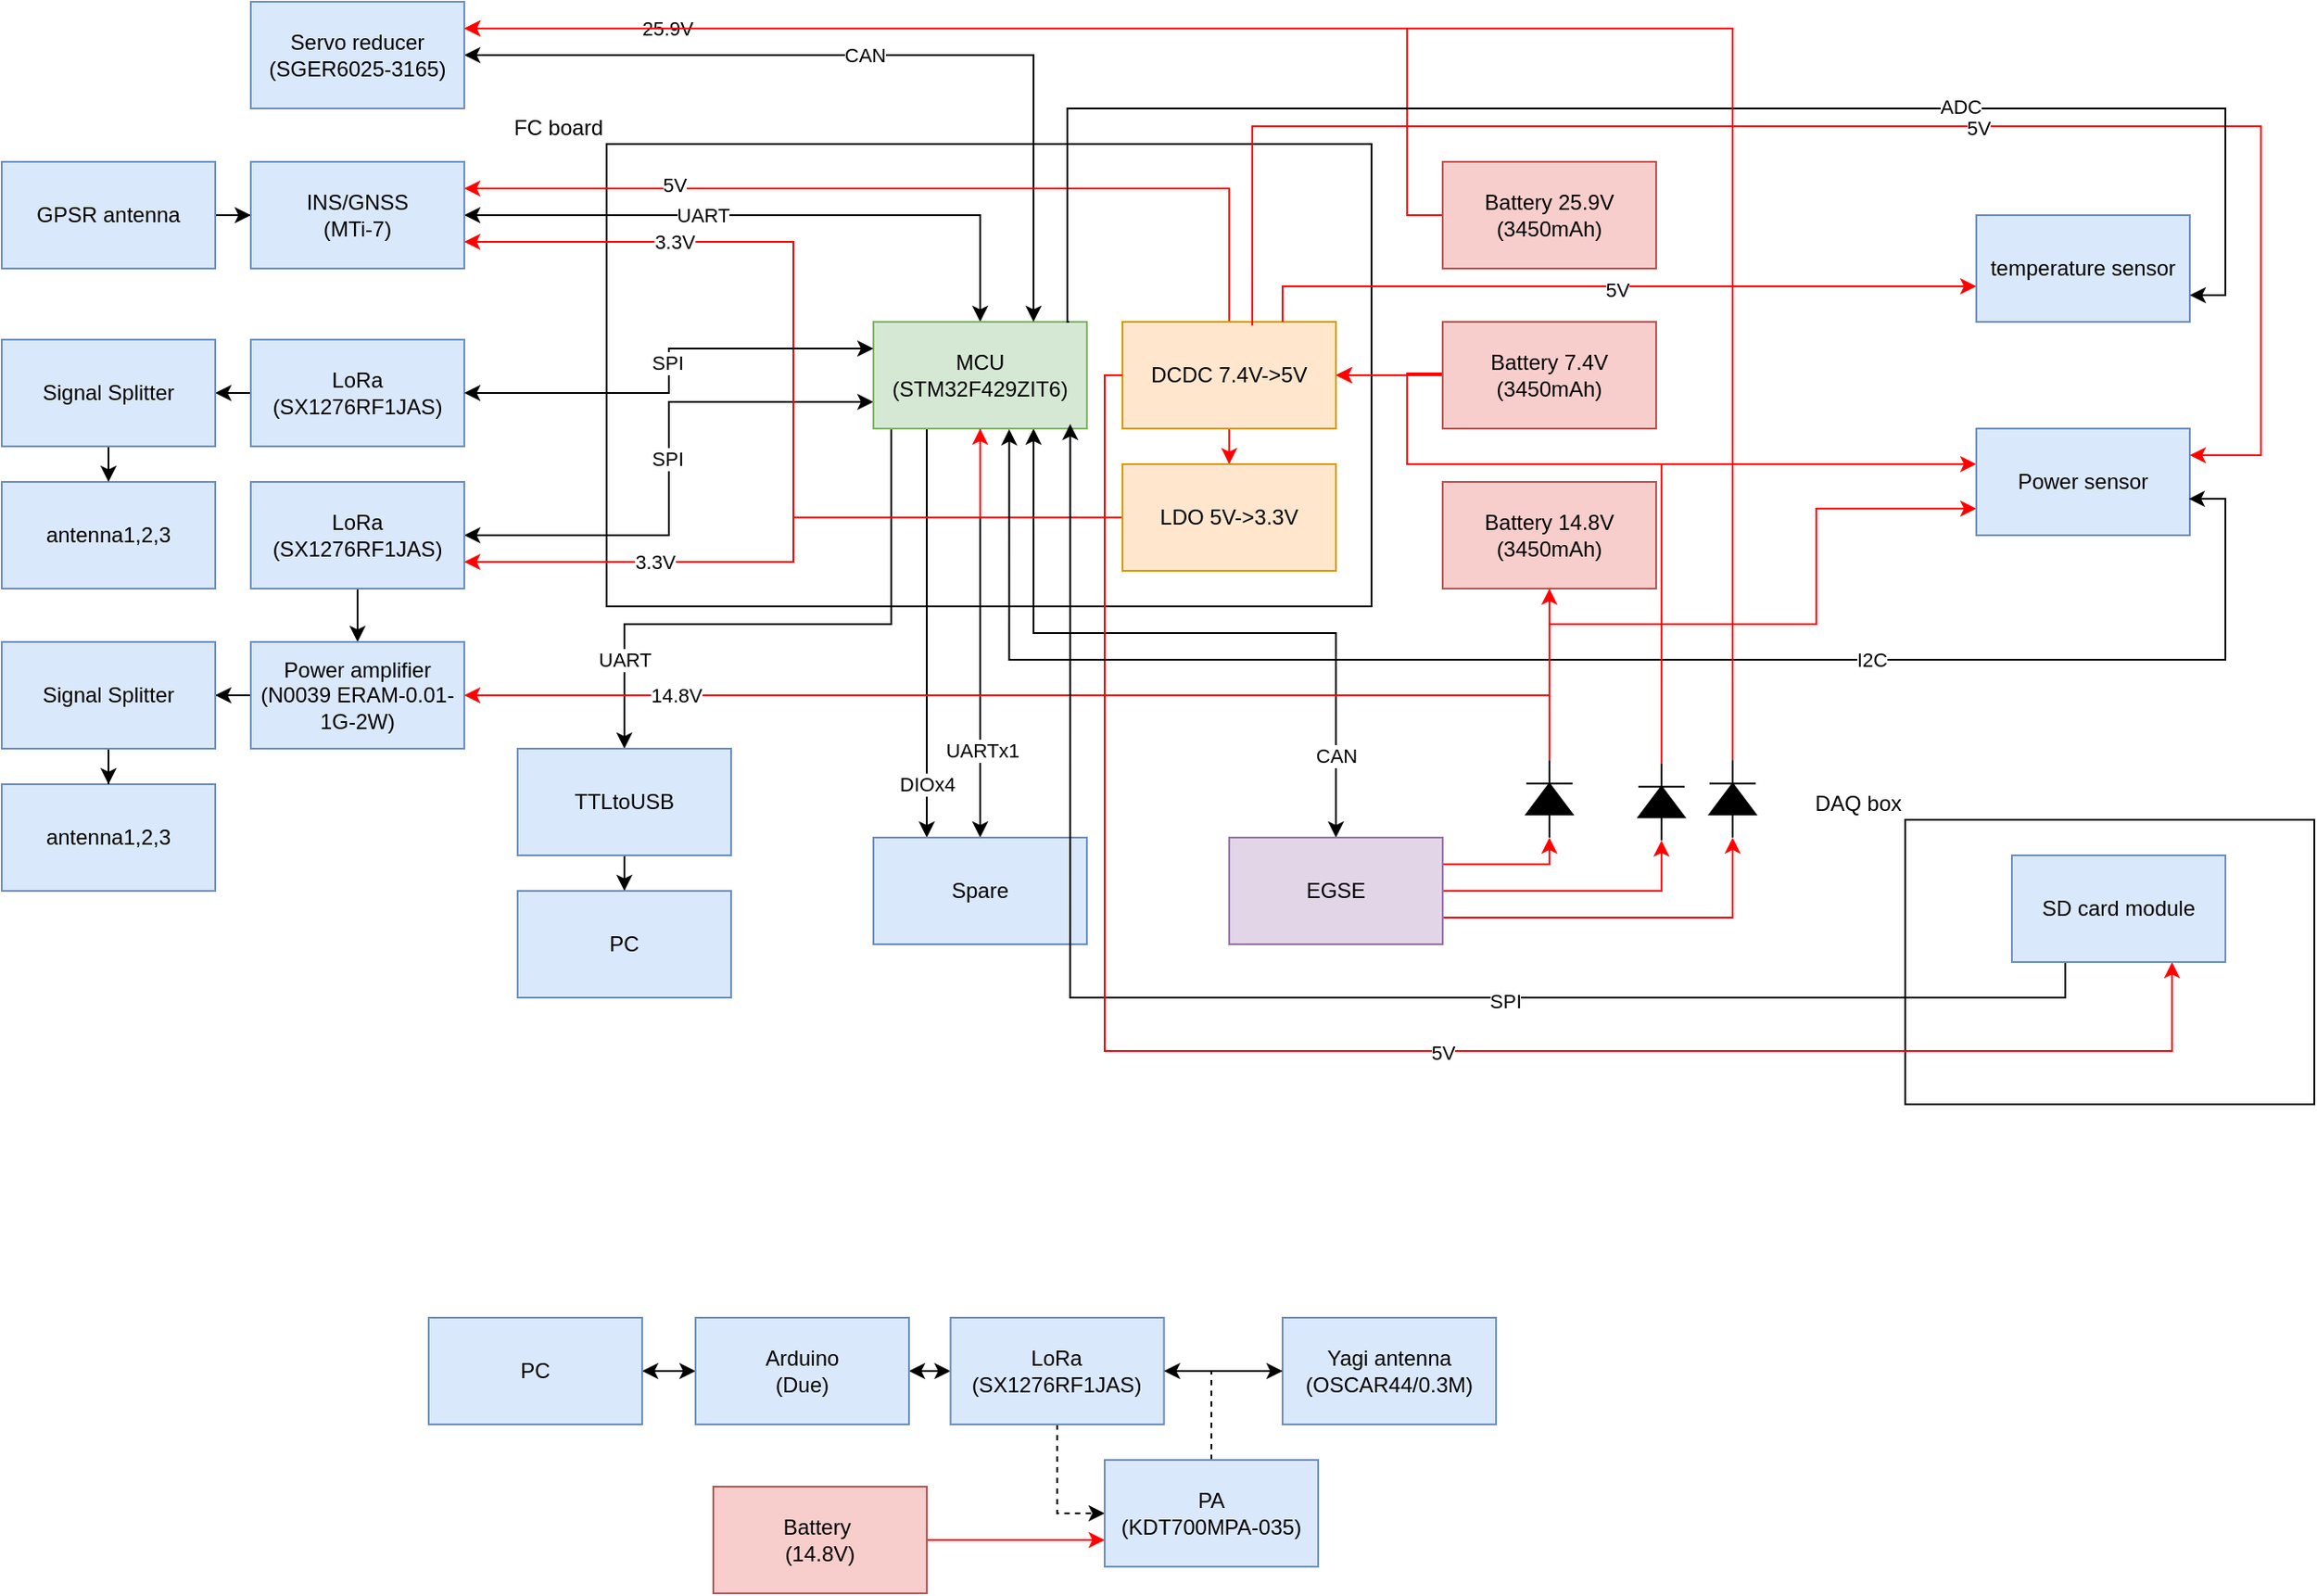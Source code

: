 <mxfile version="26.0.9" pages="2">
  <diagram id="ridPt0Jgx23qtXndOGzo" name="訊號流程圖Launch-2">
    <mxGraphModel dx="1646" dy="482" grid="1" gridSize="10" guides="1" tooltips="1" connect="1" arrows="1" fold="1" page="1" pageScale="1" pageWidth="827" pageHeight="1169" math="0" shadow="0">
      <root>
        <mxCell id="0" />
        <mxCell id="1" parent="0" />
        <mxCell id="5KuGOnc_hFSbMWcKj4Z0-22" value="FC board" style="rounded=0;whiteSpace=wrap;html=1;labelPosition=left;verticalLabelPosition=top;align=right;verticalAlign=bottom;" parent="1" vertex="1">
          <mxGeometry x="-110" y="170" width="430" height="260" as="geometry" />
        </mxCell>
        <mxCell id="5KuGOnc_hFSbMWcKj4Z0-7" value="" style="edgeStyle=orthogonalEdgeStyle;rounded=0;orthogonalLoop=1;jettySize=auto;html=1;" parent="1" source="5KuGOnc_hFSbMWcKj4Z0-1" target="5KuGOnc_hFSbMWcKj4Z0-2" edge="1">
          <mxGeometry relative="1" as="geometry" />
        </mxCell>
        <mxCell id="5KuGOnc_hFSbMWcKj4Z0-1" value="GPSR antenna" style="rounded=0;whiteSpace=wrap;html=1;fillColor=#dae8fc;strokeColor=#6c8ebf;" parent="1" vertex="1">
          <mxGeometry x="-450" y="180" width="120" height="60" as="geometry" />
        </mxCell>
        <mxCell id="5KuGOnc_hFSbMWcKj4Z0-12" style="edgeStyle=orthogonalEdgeStyle;rounded=0;orthogonalLoop=1;jettySize=auto;html=1;entryX=0.5;entryY=0;entryDx=0;entryDy=0;startArrow=classic;startFill=1;" parent="1" source="5KuGOnc_hFSbMWcKj4Z0-2" target="5KuGOnc_hFSbMWcKj4Z0-10" edge="1">
          <mxGeometry relative="1" as="geometry" />
        </mxCell>
        <mxCell id="5KuGOnc_hFSbMWcKj4Z0-16" value="UART" style="edgeLabel;html=1;align=center;verticalAlign=middle;resizable=0;points=[];" parent="5KuGOnc_hFSbMWcKj4Z0-12" vertex="1" connectable="0">
          <mxGeometry x="-0.232" relative="1" as="geometry">
            <mxPoint x="-1" as="offset" />
          </mxGeometry>
        </mxCell>
        <mxCell id="5KuGOnc_hFSbMWcKj4Z0-2" value="INS/GNSS&lt;div&gt;(MTi-7)&lt;/div&gt;" style="rounded=0;whiteSpace=wrap;html=1;fillColor=#dae8fc;strokeColor=#6c8ebf;" parent="1" vertex="1">
          <mxGeometry x="-310" y="180" width="120" height="60" as="geometry" />
        </mxCell>
        <mxCell id="5KuGOnc_hFSbMWcKj4Z0-11" style="edgeStyle=orthogonalEdgeStyle;rounded=0;orthogonalLoop=1;jettySize=auto;html=1;entryX=0;entryY=0.75;entryDx=0;entryDy=0;startArrow=classic;startFill=1;" parent="1" source="5KuGOnc_hFSbMWcKj4Z0-3" target="5KuGOnc_hFSbMWcKj4Z0-10" edge="1">
          <mxGeometry relative="1" as="geometry" />
        </mxCell>
        <mxCell id="5KuGOnc_hFSbMWcKj4Z0-17" value="SPI" style="edgeLabel;html=1;align=center;verticalAlign=middle;resizable=0;points=[];" parent="5KuGOnc_hFSbMWcKj4Z0-11" vertex="1" connectable="0">
          <mxGeometry x="0.04" relative="1" as="geometry">
            <mxPoint x="-1" as="offset" />
          </mxGeometry>
        </mxCell>
        <mxCell id="5KuGOnc_hFSbMWcKj4Z0-32" value="" style="edgeStyle=orthogonalEdgeStyle;rounded=0;orthogonalLoop=1;jettySize=auto;html=1;" parent="1" source="5KuGOnc_hFSbMWcKj4Z0-3" target="5KuGOnc_hFSbMWcKj4Z0-8" edge="1">
          <mxGeometry relative="1" as="geometry" />
        </mxCell>
        <mxCell id="5KuGOnc_hFSbMWcKj4Z0-3" value="LoRa&lt;div&gt;(SX1276RF1JAS)&lt;/div&gt;" style="rounded=0;whiteSpace=wrap;html=1;fillColor=#dae8fc;strokeColor=#6c8ebf;" parent="1" vertex="1">
          <mxGeometry x="-310" y="360" width="120" height="60" as="geometry" />
        </mxCell>
        <mxCell id="5KuGOnc_hFSbMWcKj4Z0-33" value="" style="edgeStyle=orthogonalEdgeStyle;rounded=0;orthogonalLoop=1;jettySize=auto;html=1;entryX=1;entryY=0.5;entryDx=0;entryDy=0;" parent="1" source="5KuGOnc_hFSbMWcKj4Z0-8" target="H4_FO-z_CIzUtnuDq0nZ-1" edge="1">
          <mxGeometry relative="1" as="geometry" />
        </mxCell>
        <mxCell id="5KuGOnc_hFSbMWcKj4Z0-8" value="Power amplifier&lt;div&gt;(N0039 ERAM-0.01-1G-2W)&lt;/div&gt;" style="rounded=0;whiteSpace=wrap;html=1;fillColor=#dae8fc;strokeColor=#6c8ebf;" parent="1" vertex="1">
          <mxGeometry x="-310" y="450" width="120" height="60" as="geometry" />
        </mxCell>
        <mxCell id="5KuGOnc_hFSbMWcKj4Z0-9" value="antenna1,2,3" style="rounded=0;whiteSpace=wrap;html=1;fillColor=#dae8fc;strokeColor=#6c8ebf;" parent="1" vertex="1">
          <mxGeometry x="-450" y="530" width="120" height="60" as="geometry" />
        </mxCell>
        <mxCell id="5KuGOnc_hFSbMWcKj4Z0-41" style="edgeStyle=orthogonalEdgeStyle;rounded=0;orthogonalLoop=1;jettySize=auto;html=1;" parent="1" source="5KuGOnc_hFSbMWcKj4Z0-10" target="5KuGOnc_hFSbMWcKj4Z0-21" edge="1">
          <mxGeometry relative="1" as="geometry" />
        </mxCell>
        <mxCell id="5KuGOnc_hFSbMWcKj4Z0-45" value="UARTx1" style="edgeLabel;html=1;align=center;verticalAlign=middle;resizable=0;points=[];" parent="5KuGOnc_hFSbMWcKj4Z0-41" vertex="1" connectable="0">
          <mxGeometry x="0.575" y="1" relative="1" as="geometry">
            <mxPoint as="offset" />
          </mxGeometry>
        </mxCell>
        <mxCell id="5KuGOnc_hFSbMWcKj4Z0-43" style="edgeStyle=orthogonalEdgeStyle;rounded=0;orthogonalLoop=1;jettySize=auto;html=1;exitX=0.25;exitY=1;exitDx=0;exitDy=0;entryX=0.25;entryY=0;entryDx=0;entryDy=0;" parent="1" source="5KuGOnc_hFSbMWcKj4Z0-10" target="5KuGOnc_hFSbMWcKj4Z0-21" edge="1">
          <mxGeometry relative="1" as="geometry" />
        </mxCell>
        <mxCell id="5KuGOnc_hFSbMWcKj4Z0-44" value="DIOx4" style="edgeLabel;html=1;align=center;verticalAlign=middle;resizable=0;points=[];" parent="5KuGOnc_hFSbMWcKj4Z0-43" vertex="1" connectable="0">
          <mxGeometry x="0.59" relative="1" as="geometry">
            <mxPoint y="17" as="offset" />
          </mxGeometry>
        </mxCell>
        <mxCell id="h8pYUHLmgL-gSPW0kfH1-5" style="edgeStyle=orthogonalEdgeStyle;rounded=0;orthogonalLoop=1;jettySize=auto;html=1;exitX=0.75;exitY=1;exitDx=0;exitDy=0;entryX=0.5;entryY=0;entryDx=0;entryDy=0;startArrow=classic;startFill=1;" parent="1" source="5KuGOnc_hFSbMWcKj4Z0-10" target="h8pYUHLmgL-gSPW0kfH1-1" edge="1">
          <mxGeometry relative="1" as="geometry" />
        </mxCell>
        <mxCell id="h8pYUHLmgL-gSPW0kfH1-9" value="CAN" style="edgeLabel;html=1;align=center;verticalAlign=middle;resizable=0;points=[];" parent="h8pYUHLmgL-gSPW0kfH1-5" vertex="1" connectable="0">
          <mxGeometry x="0.768" relative="1" as="geometry">
            <mxPoint as="offset" />
          </mxGeometry>
        </mxCell>
        <mxCell id="kcb4N6s0-IAfHg9QK9hZ-2" style="edgeStyle=orthogonalEdgeStyle;rounded=0;orthogonalLoop=1;jettySize=auto;html=1;entryX=0.5;entryY=0;entryDx=0;entryDy=0;" parent="1" source="5KuGOnc_hFSbMWcKj4Z0-10" target="kcb4N6s0-IAfHg9QK9hZ-1" edge="1">
          <mxGeometry relative="1" as="geometry">
            <Array as="points">
              <mxPoint x="50" y="440" />
              <mxPoint x="-100" y="440" />
            </Array>
          </mxGeometry>
        </mxCell>
        <mxCell id="kcb4N6s0-IAfHg9QK9hZ-3" value="UART" style="edgeLabel;html=1;align=center;verticalAlign=middle;resizable=0;points=[];" parent="kcb4N6s0-IAfHg9QK9hZ-2" vertex="1" connectable="0">
          <mxGeometry x="0.765" relative="1" as="geometry">
            <mxPoint y="-11" as="offset" />
          </mxGeometry>
        </mxCell>
        <mxCell id="5KuGOnc_hFSbMWcKj4Z0-10" value="MCU&lt;div&gt;(STM32F429ZIT6)&lt;/div&gt;" style="rounded=0;whiteSpace=wrap;html=1;fillColor=#d5e8d4;strokeColor=#82b366;" parent="1" vertex="1">
          <mxGeometry x="40" y="270" width="120" height="60" as="geometry" />
        </mxCell>
        <mxCell id="5KuGOnc_hFSbMWcKj4Z0-14" style="edgeStyle=orthogonalEdgeStyle;rounded=0;orthogonalLoop=1;jettySize=auto;html=1;entryX=0.75;entryY=0;entryDx=0;entryDy=0;startArrow=classic;startFill=1;" parent="1" source="5KuGOnc_hFSbMWcKj4Z0-13" target="5KuGOnc_hFSbMWcKj4Z0-10" edge="1">
          <mxGeometry relative="1" as="geometry" />
        </mxCell>
        <mxCell id="5KuGOnc_hFSbMWcKj4Z0-15" value="CAN" style="edgeLabel;html=1;align=center;verticalAlign=middle;resizable=0;points=[];" parent="5KuGOnc_hFSbMWcKj4Z0-14" vertex="1" connectable="0">
          <mxGeometry x="-0.038" relative="1" as="geometry">
            <mxPoint x="-1" as="offset" />
          </mxGeometry>
        </mxCell>
        <mxCell id="5KuGOnc_hFSbMWcKj4Z0-13" value="Servo reducer&lt;div&gt;(SGER6025-3165)&lt;/div&gt;" style="rounded=0;whiteSpace=wrap;html=1;fillColor=#dae8fc;strokeColor=#6c8ebf;" parent="1" vertex="1">
          <mxGeometry x="-310" y="90" width="120" height="60" as="geometry" />
        </mxCell>
        <mxCell id="5KuGOnc_hFSbMWcKj4Z0-28" style="edgeStyle=orthogonalEdgeStyle;rounded=0;orthogonalLoop=1;jettySize=auto;html=1;entryX=1;entryY=0.5;entryDx=0;entryDy=0;strokeColor=#FF0000;" parent="1" source="5KuGOnc_hFSbMWcKj4Z0-18" target="5KuGOnc_hFSbMWcKj4Z0-23" edge="1">
          <mxGeometry relative="1" as="geometry" />
        </mxCell>
        <mxCell id="h8pYUHLmgL-gSPW0kfH1-7" style="edgeStyle=orthogonalEdgeStyle;rounded=0;orthogonalLoop=1;jettySize=auto;html=1;exitX=0;exitY=0.5;exitDx=0;exitDy=0;entryX=1;entryY=0.5;entryDx=0;entryDy=0;strokeColor=#FF0000;startArrow=classic;startFill=1;endArrow=none;endFill=0;exitPerimeter=0;" parent="1" source="nvCGQVXElXJrUlTqSnAw-11" target="h8pYUHLmgL-gSPW0kfH1-1" edge="1">
          <mxGeometry relative="1" as="geometry">
            <Array as="points">
              <mxPoint x="483" y="590" />
            </Array>
          </mxGeometry>
        </mxCell>
        <mxCell id="f2lY91EElbN7lzYzNMs4-10" style="edgeStyle=orthogonalEdgeStyle;rounded=0;orthogonalLoop=1;jettySize=auto;html=1;exitX=0;exitY=0.5;exitDx=0;exitDy=0;strokeColor=#FF0000;entryX=0;entryY=0.333;entryDx=0;entryDy=0;entryPerimeter=0;" parent="1" target="f2lY91EElbN7lzYzNMs4-8" edge="1">
          <mxGeometry relative="1" as="geometry">
            <Array as="points">
              <mxPoint x="340" y="299" />
              <mxPoint x="340" y="350" />
            </Array>
            <mxPoint x="360" y="299" as="sourcePoint" />
            <mxPoint x="640" y="350" as="targetPoint" />
          </mxGeometry>
        </mxCell>
        <mxCell id="5KuGOnc_hFSbMWcKj4Z0-18" value="Battery 7.4V&lt;div&gt;(3450mAh)&lt;/div&gt;" style="rounded=0;whiteSpace=wrap;html=1;fillColor=#f8cecc;strokeColor=#b85450;" parent="1" vertex="1">
          <mxGeometry x="360" y="270" width="120" height="60" as="geometry" />
        </mxCell>
        <mxCell id="5KuGOnc_hFSbMWcKj4Z0-20" style="edgeStyle=orthogonalEdgeStyle;rounded=0;orthogonalLoop=1;jettySize=auto;html=1;entryX=1;entryY=0.5;entryDx=0;entryDy=0;strokeColor=#FF0000;exitX=0.5;exitY=1;exitDx=0;exitDy=0;" parent="1" source="5KuGOnc_hFSbMWcKj4Z0-19" target="5KuGOnc_hFSbMWcKj4Z0-8" edge="1">
          <mxGeometry relative="1" as="geometry">
            <mxPoint x="30" y="480" as="sourcePoint" />
            <Array as="points">
              <mxPoint x="420" y="480" />
            </Array>
          </mxGeometry>
        </mxCell>
        <mxCell id="5KuGOnc_hFSbMWcKj4Z0-51" value="14.8V" style="edgeLabel;html=1;align=center;verticalAlign=middle;resizable=0;points=[];" parent="5KuGOnc_hFSbMWcKj4Z0-20" vertex="1" connectable="0">
          <mxGeometry x="0.683" y="-1" relative="1" as="geometry">
            <mxPoint x="13" y="1" as="offset" />
          </mxGeometry>
        </mxCell>
        <mxCell id="h8pYUHLmgL-gSPW0kfH1-6" style="edgeStyle=orthogonalEdgeStyle;rounded=0;orthogonalLoop=1;jettySize=auto;html=1;entryX=1;entryY=0.25;entryDx=0;entryDy=0;strokeColor=#FF0000;startArrow=classic;startFill=1;endArrow=none;endFill=0;exitX=0;exitY=0.5;exitDx=0;exitDy=0;exitPerimeter=0;" parent="1" source="nvCGQVXElXJrUlTqSnAw-8" target="h8pYUHLmgL-gSPW0kfH1-1" edge="1">
          <mxGeometry relative="1" as="geometry">
            <Array as="points">
              <mxPoint x="420" y="575" />
            </Array>
            <mxPoint x="420" y="570" as="sourcePoint" />
          </mxGeometry>
        </mxCell>
        <mxCell id="f2lY91EElbN7lzYzNMs4-16" style="edgeStyle=orthogonalEdgeStyle;rounded=0;orthogonalLoop=1;jettySize=auto;html=1;exitX=0.5;exitY=1;exitDx=0;exitDy=0;entryX=0;entryY=0.75;entryDx=0;entryDy=0;strokeColor=#FF0000;" parent="1" source="5KuGOnc_hFSbMWcKj4Z0-19" target="f2lY91EElbN7lzYzNMs4-8" edge="1">
          <mxGeometry relative="1" as="geometry" />
        </mxCell>
        <mxCell id="5KuGOnc_hFSbMWcKj4Z0-19" value="Battery 14.8V&lt;div&gt;(3450mAh)&lt;/div&gt;" style="rounded=0;whiteSpace=wrap;html=1;fillColor=#f8cecc;strokeColor=#b85450;" parent="1" vertex="1">
          <mxGeometry x="360" y="360" width="120" height="60" as="geometry" />
        </mxCell>
        <mxCell id="5KuGOnc_hFSbMWcKj4Z0-21" value="Spare" style="rounded=0;whiteSpace=wrap;html=1;fillColor=#dae8fc;strokeColor=#6c8ebf;" parent="1" vertex="1">
          <mxGeometry x="40" y="560" width="120" height="60" as="geometry" />
        </mxCell>
        <mxCell id="5KuGOnc_hFSbMWcKj4Z0-25" value="" style="edgeStyle=orthogonalEdgeStyle;rounded=0;orthogonalLoop=1;jettySize=auto;html=1;strokeColor=#FF0000;exitX=0;exitY=0.5;exitDx=0;exitDy=0;" parent="1" source="5KuGOnc_hFSbMWcKj4Z0-24" target="5KuGOnc_hFSbMWcKj4Z0-10" edge="1">
          <mxGeometry relative="1" as="geometry" />
        </mxCell>
        <mxCell id="5KuGOnc_hFSbMWcKj4Z0-29" value="" style="edgeStyle=orthogonalEdgeStyle;rounded=0;orthogonalLoop=1;jettySize=auto;html=1;strokeColor=#FF0000;" parent="1" source="5KuGOnc_hFSbMWcKj4Z0-23" target="5KuGOnc_hFSbMWcKj4Z0-24" edge="1">
          <mxGeometry relative="1" as="geometry" />
        </mxCell>
        <mxCell id="5KuGOnc_hFSbMWcKj4Z0-35" style="edgeStyle=orthogonalEdgeStyle;rounded=0;orthogonalLoop=1;jettySize=auto;html=1;exitX=0.5;exitY=0;exitDx=0;exitDy=0;entryX=1;entryY=0.25;entryDx=0;entryDy=0;strokeColor=#FF0000;" parent="1" source="5KuGOnc_hFSbMWcKj4Z0-23" target="5KuGOnc_hFSbMWcKj4Z0-2" edge="1">
          <mxGeometry relative="1" as="geometry" />
        </mxCell>
        <mxCell id="5KuGOnc_hFSbMWcKj4Z0-38" value="5V" style="edgeLabel;html=1;align=center;verticalAlign=middle;resizable=0;points=[];" parent="5KuGOnc_hFSbMWcKj4Z0-35" vertex="1" connectable="0">
          <mxGeometry x="0.533" y="-2" relative="1" as="geometry">
            <mxPoint as="offset" />
          </mxGeometry>
        </mxCell>
        <mxCell id="5KuGOnc_hFSbMWcKj4Z0-23" value="DCDC 7.4V-&amp;gt;5V" style="rounded=0;whiteSpace=wrap;html=1;fillColor=#ffe6cc;strokeColor=#d79b00;" parent="1" vertex="1">
          <mxGeometry x="180" y="270" width="120" height="60" as="geometry" />
        </mxCell>
        <mxCell id="5KuGOnc_hFSbMWcKj4Z0-30" style="edgeStyle=orthogonalEdgeStyle;rounded=0;orthogonalLoop=1;jettySize=auto;html=1;entryX=1;entryY=0.75;entryDx=0;entryDy=0;strokeColor=#FF0000;" parent="1" source="5KuGOnc_hFSbMWcKj4Z0-24" target="5KuGOnc_hFSbMWcKj4Z0-3" edge="1">
          <mxGeometry relative="1" as="geometry" />
        </mxCell>
        <mxCell id="5KuGOnc_hFSbMWcKj4Z0-36" value="3.3V" style="edgeLabel;html=1;align=center;verticalAlign=middle;resizable=0;points=[];" parent="5KuGOnc_hFSbMWcKj4Z0-30" vertex="1" connectable="0">
          <mxGeometry x="0.458" y="-1" relative="1" as="geometry">
            <mxPoint y="1" as="offset" />
          </mxGeometry>
        </mxCell>
        <mxCell id="5KuGOnc_hFSbMWcKj4Z0-34" style="edgeStyle=orthogonalEdgeStyle;rounded=0;orthogonalLoop=1;jettySize=auto;html=1;exitX=0;exitY=0.5;exitDx=0;exitDy=0;entryX=1;entryY=0.75;entryDx=0;entryDy=0;strokeColor=#FF0000;" parent="1" source="5KuGOnc_hFSbMWcKj4Z0-24" target="5KuGOnc_hFSbMWcKj4Z0-2" edge="1">
          <mxGeometry relative="1" as="geometry" />
        </mxCell>
        <mxCell id="5KuGOnc_hFSbMWcKj4Z0-37" value="3.3V" style="edgeLabel;html=1;align=center;verticalAlign=middle;resizable=0;points=[];" parent="5KuGOnc_hFSbMWcKj4Z0-34" vertex="1" connectable="0">
          <mxGeometry x="0.55" y="-1" relative="1" as="geometry">
            <mxPoint y="1" as="offset" />
          </mxGeometry>
        </mxCell>
        <mxCell id="5KuGOnc_hFSbMWcKj4Z0-24" value="LDO 5V-&amp;gt;3.3V" style="rounded=0;whiteSpace=wrap;html=1;fillColor=#ffe6cc;strokeColor=#d79b00;" parent="1" vertex="1">
          <mxGeometry x="180" y="350" width="120" height="60" as="geometry" />
        </mxCell>
        <mxCell id="5KuGOnc_hFSbMWcKj4Z0-49" style="edgeStyle=orthogonalEdgeStyle;rounded=0;orthogonalLoop=1;jettySize=auto;html=1;exitX=0;exitY=0.5;exitDx=0;exitDy=0;entryX=1;entryY=0.25;entryDx=0;entryDy=0;strokeColor=#FF0000;" parent="1" source="5KuGOnc_hFSbMWcKj4Z0-26" target="5KuGOnc_hFSbMWcKj4Z0-13" edge="1">
          <mxGeometry relative="1" as="geometry">
            <Array as="points">
              <mxPoint x="340" y="210" />
              <mxPoint x="340" y="105" />
            </Array>
          </mxGeometry>
        </mxCell>
        <mxCell id="h8pYUHLmgL-gSPW0kfH1-8" style="edgeStyle=orthogonalEdgeStyle;rounded=0;orthogonalLoop=1;jettySize=auto;html=1;exitX=0;exitY=0.5;exitDx=0;exitDy=0;entryX=1;entryY=0.75;entryDx=0;entryDy=0;strokeColor=#FF0000;startArrow=classic;startFill=1;endArrow=none;endFill=0;exitPerimeter=0;" parent="1" source="nvCGQVXElXJrUlTqSnAw-15" target="h8pYUHLmgL-gSPW0kfH1-1" edge="1">
          <mxGeometry relative="1" as="geometry">
            <Array as="points">
              <mxPoint x="523" y="605" />
            </Array>
          </mxGeometry>
        </mxCell>
        <mxCell id="5KuGOnc_hFSbMWcKj4Z0-26" value="Battery 25.9V&lt;div&gt;(3450mAh)&lt;/div&gt;" style="rounded=0;whiteSpace=wrap;html=1;fillColor=#f8cecc;strokeColor=#b85450;" parent="1" vertex="1">
          <mxGeometry x="360" y="180" width="120" height="60" as="geometry" />
        </mxCell>
        <mxCell id="H4_FO-z_CIzUtnuDq0nZ-2" value="" style="edgeStyle=orthogonalEdgeStyle;rounded=0;orthogonalLoop=1;jettySize=auto;html=1;" parent="1" source="H4_FO-z_CIzUtnuDq0nZ-1" target="5KuGOnc_hFSbMWcKj4Z0-9" edge="1">
          <mxGeometry relative="1" as="geometry" />
        </mxCell>
        <mxCell id="H4_FO-z_CIzUtnuDq0nZ-1" value="Signal Splitter" style="rounded=0;whiteSpace=wrap;html=1;fillColor=#dae8fc;strokeColor=#6c8ebf;" parent="1" vertex="1">
          <mxGeometry x="-450" y="450" width="120" height="60" as="geometry" />
        </mxCell>
        <mxCell id="h8pYUHLmgL-gSPW0kfH1-1" value="EGSE" style="rounded=0;whiteSpace=wrap;html=1;fillColor=#e1d5e7;strokeColor=#9673a6;" parent="1" vertex="1">
          <mxGeometry x="240" y="560" width="120" height="60" as="geometry" />
        </mxCell>
        <mxCell id="kcb4N6s0-IAfHg9QK9hZ-5" style="edgeStyle=orthogonalEdgeStyle;rounded=0;orthogonalLoop=1;jettySize=auto;html=1;entryX=0.5;entryY=0;entryDx=0;entryDy=0;entryPerimeter=0;" parent="1" source="kcb4N6s0-IAfHg9QK9hZ-1" target="kcb4N6s0-IAfHg9QK9hZ-6" edge="1">
          <mxGeometry relative="1" as="geometry">
            <mxPoint x="-100" y="650" as="targetPoint" />
          </mxGeometry>
        </mxCell>
        <mxCell id="kcb4N6s0-IAfHg9QK9hZ-1" value="TTLtoUSB" style="rounded=0;whiteSpace=wrap;html=1;fillColor=#dae8fc;strokeColor=#6c8ebf;" parent="1" vertex="1">
          <mxGeometry x="-160" y="510" width="120" height="60" as="geometry" />
        </mxCell>
        <mxCell id="kcb4N6s0-IAfHg9QK9hZ-6" value="PC" style="rounded=0;whiteSpace=wrap;html=1;fillColor=#dae8fc;strokeColor=#6c8ebf;" parent="1" vertex="1">
          <mxGeometry x="-160" y="590" width="120" height="60" as="geometry" />
        </mxCell>
        <mxCell id="kcb4N6s0-IAfHg9QK9hZ-7" value="25.9V" style="edgeLabel;html=1;align=center;verticalAlign=middle;resizable=0;points=[];" parent="1" vertex="1" connectable="0">
          <mxGeometry x="-76.667" y="105" as="geometry" />
        </mxCell>
        <mxCell id="71prFD1cK3j_XnMRIYUT-8" value="" style="edgeStyle=orthogonalEdgeStyle;rounded=0;orthogonalLoop=1;jettySize=auto;html=1;startArrow=classic;startFill=1;" parent="1" source="71prFD1cK3j_XnMRIYUT-2" target="71prFD1cK3j_XnMRIYUT-3" edge="1">
          <mxGeometry relative="1" as="geometry" />
        </mxCell>
        <mxCell id="71prFD1cK3j_XnMRIYUT-2" value="PC" style="rounded=0;whiteSpace=wrap;html=1;fillColor=#dae8fc;strokeColor=#6c8ebf;" parent="1" vertex="1">
          <mxGeometry x="-210" y="830" width="120" height="60" as="geometry" />
        </mxCell>
        <mxCell id="71prFD1cK3j_XnMRIYUT-7" value="" style="edgeStyle=orthogonalEdgeStyle;rounded=0;orthogonalLoop=1;jettySize=auto;html=1;startArrow=classic;startFill=1;" parent="1" source="71prFD1cK3j_XnMRIYUT-3" target="71prFD1cK3j_XnMRIYUT-4" edge="1">
          <mxGeometry relative="1" as="geometry" />
        </mxCell>
        <mxCell id="71prFD1cK3j_XnMRIYUT-3" value="Arduino&lt;div&gt;(Due)&lt;/div&gt;" style="rounded=0;whiteSpace=wrap;html=1;fillColor=#dae8fc;strokeColor=#6c8ebf;" parent="1" vertex="1">
          <mxGeometry x="-60" y="830" width="120" height="60" as="geometry" />
        </mxCell>
        <mxCell id="71prFD1cK3j_XnMRIYUT-10" style="edgeStyle=orthogonalEdgeStyle;rounded=0;orthogonalLoop=1;jettySize=auto;html=1;entryX=0;entryY=0.5;entryDx=0;entryDy=0;dashed=1;" parent="1" source="71prFD1cK3j_XnMRIYUT-4" target="71prFD1cK3j_XnMRIYUT-9" edge="1">
          <mxGeometry relative="1" as="geometry" />
        </mxCell>
        <mxCell id="71prFD1cK3j_XnMRIYUT-4" value="LoRa&lt;div&gt;(SX1276RF1JAS)&lt;/div&gt;" style="rounded=0;whiteSpace=wrap;html=1;fillColor=#dae8fc;strokeColor=#6c8ebf;" parent="1" vertex="1">
          <mxGeometry x="83.33" y="830" width="120" height="60" as="geometry" />
        </mxCell>
        <mxCell id="71prFD1cK3j_XnMRIYUT-13" value="" style="edgeStyle=orthogonalEdgeStyle;rounded=0;orthogonalLoop=1;jettySize=auto;html=1;" parent="1" source="71prFD1cK3j_XnMRIYUT-5" target="71prFD1cK3j_XnMRIYUT-4" edge="1">
          <mxGeometry relative="1" as="geometry" />
        </mxCell>
        <mxCell id="71prFD1cK3j_XnMRIYUT-5" value="Yagi antenna&lt;div&gt;(OSCAR44/0.3M)&lt;/div&gt;" style="rounded=0;whiteSpace=wrap;html=1;fillColor=#dae8fc;strokeColor=#6c8ebf;" parent="1" vertex="1">
          <mxGeometry x="270" y="830" width="120" height="60" as="geometry" />
        </mxCell>
        <mxCell id="71prFD1cK3j_XnMRIYUT-11" style="edgeStyle=orthogonalEdgeStyle;rounded=0;orthogonalLoop=1;jettySize=auto;html=1;entryX=0;entryY=0.5;entryDx=0;entryDy=0;dashed=1;" parent="1" source="71prFD1cK3j_XnMRIYUT-9" target="71prFD1cK3j_XnMRIYUT-5" edge="1">
          <mxGeometry relative="1" as="geometry" />
        </mxCell>
        <mxCell id="71prFD1cK3j_XnMRIYUT-9" value="PA&lt;div&gt;(KDT700MPA-035)&lt;/div&gt;" style="rounded=0;whiteSpace=wrap;html=1;fillColor=#dae8fc;strokeColor=#6c8ebf;" parent="1" vertex="1">
          <mxGeometry x="170" y="910" width="120" height="60" as="geometry" />
        </mxCell>
        <mxCell id="tgBkDLwzaqqVzteGjHyz-2" style="edgeStyle=orthogonalEdgeStyle;rounded=0;orthogonalLoop=1;jettySize=auto;html=1;entryX=0;entryY=0.75;entryDx=0;entryDy=0;strokeColor=#FF0000;" parent="1" source="tgBkDLwzaqqVzteGjHyz-1" target="71prFD1cK3j_XnMRIYUT-9" edge="1">
          <mxGeometry relative="1" as="geometry" />
        </mxCell>
        <mxCell id="tgBkDLwzaqqVzteGjHyz-1" value="Battery&amp;nbsp;&lt;div&gt;(14.8V)&lt;/div&gt;" style="rounded=0;whiteSpace=wrap;html=1;fillColor=#f8cecc;strokeColor=#b85450;" parent="1" vertex="1">
          <mxGeometry x="-50" y="925" width="120" height="60" as="geometry" />
        </mxCell>
        <mxCell id="f2lY91EElbN7lzYzNMs4-1" value="DAQ box" style="rounded=0;whiteSpace=wrap;html=1;labelPosition=left;verticalLabelPosition=top;align=right;verticalAlign=bottom;" parent="1" vertex="1">
          <mxGeometry x="620" y="550" width="230" height="160" as="geometry" />
        </mxCell>
        <mxCell id="f2lY91EElbN7lzYzNMs4-4" style="edgeStyle=orthogonalEdgeStyle;rounded=0;orthogonalLoop=1;jettySize=auto;html=1;exitX=0.25;exitY=1;exitDx=0;exitDy=0;entryX=0.922;entryY=0.957;entryDx=0;entryDy=0;entryPerimeter=0;" parent="1" source="f2lY91EElbN7lzYzNMs4-3" target="5KuGOnc_hFSbMWcKj4Z0-10" edge="1">
          <mxGeometry relative="1" as="geometry">
            <mxPoint x="150" y="340" as="targetPoint" />
            <Array as="points">
              <mxPoint x="710" y="650" />
              <mxPoint x="151" y="650" />
            </Array>
          </mxGeometry>
        </mxCell>
        <mxCell id="f2lY91EElbN7lzYzNMs4-5" value="SPI" style="edgeLabel;html=1;align=center;verticalAlign=middle;resizable=0;points=[];" parent="f2lY91EElbN7lzYzNMs4-4" vertex="1" connectable="0">
          <mxGeometry x="-0.258" y="2" relative="1" as="geometry">
            <mxPoint x="-1" as="offset" />
          </mxGeometry>
        </mxCell>
        <mxCell id="f2lY91EElbN7lzYzNMs4-6" style="edgeStyle=orthogonalEdgeStyle;rounded=0;orthogonalLoop=1;jettySize=auto;html=1;exitX=0.75;exitY=1;exitDx=0;exitDy=0;strokeColor=#FF0000;entryX=0;entryY=0.5;entryDx=0;entryDy=0;startArrow=classic;startFill=1;endArrow=none;endFill=0;" parent="1" source="f2lY91EElbN7lzYzNMs4-3" target="5KuGOnc_hFSbMWcKj4Z0-23" edge="1">
          <mxGeometry relative="1" as="geometry">
            <mxPoint x="620" y="740" as="targetPoint" />
            <Array as="points">
              <mxPoint x="770" y="680" />
              <mxPoint x="170" y="680" />
              <mxPoint x="170" y="300" />
            </Array>
          </mxGeometry>
        </mxCell>
        <mxCell id="f2lY91EElbN7lzYzNMs4-7" value="5V" style="edgeLabel;html=1;align=center;verticalAlign=middle;resizable=0;points=[];" parent="f2lY91EElbN7lzYzNMs4-6" vertex="1" connectable="0">
          <mxGeometry x="-0.115" y="1" relative="1" as="geometry">
            <mxPoint as="offset" />
          </mxGeometry>
        </mxCell>
        <mxCell id="f2lY91EElbN7lzYzNMs4-3" value="SD card module" style="rounded=0;whiteSpace=wrap;html=1;fillColor=#dae8fc;strokeColor=#6c8ebf;" parent="1" vertex="1">
          <mxGeometry x="680" y="570" width="120" height="60" as="geometry" />
        </mxCell>
        <mxCell id="f2lY91EElbN7lzYzNMs4-8" value="Power sensor" style="rounded=0;whiteSpace=wrap;html=1;fillColor=#dae8fc;strokeColor=#6c8ebf;" parent="1" vertex="1">
          <mxGeometry x="660" y="330" width="120" height="60" as="geometry" />
        </mxCell>
        <mxCell id="f2lY91EElbN7lzYzNMs4-9" value="temperature sensor" style="rounded=0;whiteSpace=wrap;html=1;fillColor=#dae8fc;strokeColor=#6c8ebf;" parent="1" vertex="1">
          <mxGeometry x="660" y="210" width="120" height="60" as="geometry" />
        </mxCell>
        <mxCell id="f2lY91EElbN7lzYzNMs4-17" style="edgeStyle=orthogonalEdgeStyle;rounded=0;orthogonalLoop=1;jettySize=auto;html=1;exitX=0.608;exitY=0.033;exitDx=0;exitDy=0;entryX=1;entryY=0.25;entryDx=0;entryDy=0;strokeColor=#FF0000;exitPerimeter=0;" parent="1" source="5KuGOnc_hFSbMWcKj4Z0-23" target="f2lY91EElbN7lzYzNMs4-8" edge="1">
          <mxGeometry relative="1" as="geometry">
            <mxPoint x="880" y="325" as="sourcePoint" />
            <Array as="points">
              <mxPoint x="253" y="160" />
              <mxPoint x="820" y="160" />
              <mxPoint x="820" y="345" />
            </Array>
          </mxGeometry>
        </mxCell>
        <mxCell id="f2lY91EElbN7lzYzNMs4-18" value="5V" style="edgeLabel;html=1;align=center;verticalAlign=middle;resizable=0;points=[];" parent="f2lY91EElbN7lzYzNMs4-17" vertex="1" connectable="0">
          <mxGeometry x="0.15" y="-1" relative="1" as="geometry">
            <mxPoint as="offset" />
          </mxGeometry>
        </mxCell>
        <mxCell id="f2lY91EElbN7lzYzNMs4-21" style="edgeStyle=orthogonalEdgeStyle;rounded=0;orthogonalLoop=1;jettySize=auto;html=1;entryX=1;entryY=0.75;entryDx=0;entryDy=0;" parent="1" target="f2lY91EElbN7lzYzNMs4-9" edge="1">
          <mxGeometry relative="1" as="geometry">
            <mxPoint x="150" y="270" as="sourcePoint" />
            <Array as="points">
              <mxPoint x="149" y="150" />
              <mxPoint x="800" y="150" />
              <mxPoint x="800" y="255" />
            </Array>
          </mxGeometry>
        </mxCell>
        <mxCell id="f2lY91EElbN7lzYzNMs4-22" value="ADC" style="edgeLabel;html=1;align=center;verticalAlign=middle;resizable=0;points=[];" parent="f2lY91EElbN7lzYzNMs4-21" vertex="1" connectable="0">
          <mxGeometry x="0.389" y="1" relative="1" as="geometry">
            <mxPoint as="offset" />
          </mxGeometry>
        </mxCell>
        <mxCell id="f2lY91EElbN7lzYzNMs4-23" style="edgeStyle=orthogonalEdgeStyle;rounded=0;orthogonalLoop=1;jettySize=auto;html=1;strokeColor=#FF0000;exitX=0.75;exitY=0;exitDx=0;exitDy=0;" parent="1" source="5KuGOnc_hFSbMWcKj4Z0-23" edge="1">
          <mxGeometry relative="1" as="geometry">
            <mxPoint x="880" y="310" as="sourcePoint" />
            <mxPoint x="660" y="250" as="targetPoint" />
            <Array as="points">
              <mxPoint x="270" y="250" />
              <mxPoint x="660" y="250" />
            </Array>
          </mxGeometry>
        </mxCell>
        <mxCell id="f2lY91EElbN7lzYzNMs4-24" value="5V" style="edgeLabel;html=1;align=center;verticalAlign=middle;resizable=0;points=[];" parent="f2lY91EElbN7lzYzNMs4-23" vertex="1" connectable="0">
          <mxGeometry x="0.012" y="-2" relative="1" as="geometry">
            <mxPoint as="offset" />
          </mxGeometry>
        </mxCell>
        <mxCell id="f2lY91EElbN7lzYzNMs4-19" style="edgeStyle=orthogonalEdgeStyle;rounded=0;orthogonalLoop=1;jettySize=auto;html=1;exitX=0.636;exitY=1.006;exitDx=0;exitDy=0;entryX=0.995;entryY=0.659;entryDx=0;entryDy=0;entryPerimeter=0;exitPerimeter=0;endArrow=classic;endFill=1;startArrow=classic;startFill=1;" parent="1" source="5KuGOnc_hFSbMWcKj4Z0-10" target="f2lY91EElbN7lzYzNMs4-8" edge="1">
          <mxGeometry relative="1" as="geometry">
            <mxPoint x="910" y="340" as="sourcePoint" />
            <Array as="points">
              <mxPoint x="116" y="460" />
              <mxPoint x="800" y="460" />
              <mxPoint x="800" y="370" />
            </Array>
          </mxGeometry>
        </mxCell>
        <mxCell id="f2lY91EElbN7lzYzNMs4-20" value="I2C" style="edgeLabel;html=1;align=center;verticalAlign=middle;resizable=0;points=[];" parent="f2lY91EElbN7lzYzNMs4-19" vertex="1" connectable="0">
          <mxGeometry x="0.023" relative="1" as="geometry">
            <mxPoint x="141" as="offset" />
          </mxGeometry>
        </mxCell>
        <mxCell id="nvCGQVXElXJrUlTqSnAw-6" style="edgeStyle=orthogonalEdgeStyle;rounded=0;orthogonalLoop=1;jettySize=auto;html=1;exitX=0;exitY=0.5;exitDx=0;exitDy=0;entryX=1;entryY=0.5;entryDx=0;entryDy=0;" parent="1" source="nvCGQVXElXJrUlTqSnAw-1" target="nvCGQVXElXJrUlTqSnAw-3" edge="1">
          <mxGeometry relative="1" as="geometry" />
        </mxCell>
        <mxCell id="nvCGQVXElXJrUlTqSnAw-1" value="LoRa&lt;div&gt;(SX1276RF1JAS)&lt;/div&gt;" style="rounded=0;whiteSpace=wrap;html=1;fillColor=#dae8fc;strokeColor=#6c8ebf;" parent="1" vertex="1">
          <mxGeometry x="-310" y="280" width="120" height="60" as="geometry" />
        </mxCell>
        <mxCell id="nvCGQVXElXJrUlTqSnAw-2" value="antenna1,2,3" style="rounded=0;whiteSpace=wrap;html=1;fillColor=#dae8fc;strokeColor=#6c8ebf;" parent="1" vertex="1">
          <mxGeometry x="-450" y="360" width="120" height="60" as="geometry" />
        </mxCell>
        <mxCell id="nvCGQVXElXJrUlTqSnAw-7" style="edgeStyle=orthogonalEdgeStyle;rounded=0;orthogonalLoop=1;jettySize=auto;html=1;exitX=0.5;exitY=1;exitDx=0;exitDy=0;entryX=0.5;entryY=0;entryDx=0;entryDy=0;" parent="1" source="nvCGQVXElXJrUlTqSnAw-3" target="nvCGQVXElXJrUlTqSnAw-2" edge="1">
          <mxGeometry relative="1" as="geometry" />
        </mxCell>
        <mxCell id="nvCGQVXElXJrUlTqSnAw-3" value="Signal Splitter" style="rounded=0;whiteSpace=wrap;html=1;fillColor=#dae8fc;strokeColor=#6c8ebf;" parent="1" vertex="1">
          <mxGeometry x="-450" y="280" width="120" height="60" as="geometry" />
        </mxCell>
        <mxCell id="nvCGQVXElXJrUlTqSnAw-4" style="edgeStyle=orthogonalEdgeStyle;rounded=0;orthogonalLoop=1;jettySize=auto;html=1;entryX=0;entryY=0.25;entryDx=0;entryDy=0;startArrow=classic;startFill=1;exitX=1;exitY=0.5;exitDx=0;exitDy=0;" parent="1" source="nvCGQVXElXJrUlTqSnAw-1" target="5KuGOnc_hFSbMWcKj4Z0-10" edge="1">
          <mxGeometry relative="1" as="geometry">
            <mxPoint x="-180" y="400" as="sourcePoint" />
            <mxPoint x="50" y="325" as="targetPoint" />
          </mxGeometry>
        </mxCell>
        <mxCell id="nvCGQVXElXJrUlTqSnAw-5" value="SPI" style="edgeLabel;html=1;align=center;verticalAlign=middle;resizable=0;points=[];" parent="nvCGQVXElXJrUlTqSnAw-4" vertex="1" connectable="0">
          <mxGeometry x="0.04" relative="1" as="geometry">
            <mxPoint x="-1" as="offset" />
          </mxGeometry>
        </mxCell>
        <mxCell id="nvCGQVXElXJrUlTqSnAw-10" value="" style="edgeStyle=orthogonalEdgeStyle;rounded=0;orthogonalLoop=1;jettySize=auto;html=1;entryX=1;entryY=0.5;entryDx=0;entryDy=0;strokeColor=#FF0000;startArrow=classic;startFill=1;endArrow=none;endFill=0;exitX=0.5;exitY=1;exitDx=0;exitDy=0;entryPerimeter=0;" parent="1" source="5KuGOnc_hFSbMWcKj4Z0-19" target="nvCGQVXElXJrUlTqSnAw-8" edge="1">
          <mxGeometry relative="1" as="geometry">
            <Array as="points" />
            <mxPoint x="420" y="420" as="sourcePoint" />
            <mxPoint x="360" y="575" as="targetPoint" />
          </mxGeometry>
        </mxCell>
        <mxCell id="nvCGQVXElXJrUlTqSnAw-8" value="" style="pointerEvents=1;fillColor=strokeColor;verticalLabelPosition=bottom;shadow=0;dashed=0;align=center;html=1;verticalAlign=top;shape=mxgraph.electrical.diodes.diode;direction=north;" parent="1" vertex="1">
          <mxGeometry x="406.995" y="516.665" width="26" height="43.33" as="geometry" />
        </mxCell>
        <mxCell id="nvCGQVXElXJrUlTqSnAw-14" style="edgeStyle=orthogonalEdgeStyle;rounded=0;orthogonalLoop=1;jettySize=auto;html=1;exitX=1;exitY=0.5;exitDx=0;exitDy=0;exitPerimeter=0;entryX=1;entryY=0.5;entryDx=0;entryDy=0;strokeColor=#FF0000;" parent="1" source="nvCGQVXElXJrUlTqSnAw-11" target="5KuGOnc_hFSbMWcKj4Z0-23" edge="1">
          <mxGeometry relative="1" as="geometry">
            <Array as="points">
              <mxPoint x="483" y="350" />
              <mxPoint x="340" y="350" />
              <mxPoint x="340" y="300" />
            </Array>
          </mxGeometry>
        </mxCell>
        <mxCell id="nvCGQVXElXJrUlTqSnAw-11" value="" style="pointerEvents=1;fillColor=strokeColor;verticalLabelPosition=bottom;shadow=0;dashed=0;align=center;html=1;verticalAlign=top;shape=mxgraph.electrical.diodes.diode;direction=north;" parent="1" vertex="1">
          <mxGeometry x="470.005" y="518.335" width="26" height="43.33" as="geometry" />
        </mxCell>
        <mxCell id="nvCGQVXElXJrUlTqSnAw-17" style="edgeStyle=orthogonalEdgeStyle;rounded=0;orthogonalLoop=1;jettySize=auto;html=1;exitX=1;exitY=0.5;exitDx=0;exitDy=0;exitPerimeter=0;entryX=1;entryY=0.25;entryDx=0;entryDy=0;strokeColor=#FF0000;" parent="1" source="nvCGQVXElXJrUlTqSnAw-15" target="5KuGOnc_hFSbMWcKj4Z0-13" edge="1">
          <mxGeometry relative="1" as="geometry" />
        </mxCell>
        <mxCell id="nvCGQVXElXJrUlTqSnAw-15" value="" style="pointerEvents=1;fillColor=strokeColor;verticalLabelPosition=bottom;shadow=0;dashed=0;align=center;html=1;verticalAlign=top;shape=mxgraph.electrical.diodes.diode;direction=north;" parent="1" vertex="1">
          <mxGeometry x="510.005" y="516.665" width="26" height="43.33" as="geometry" />
        </mxCell>
      </root>
    </mxGraphModel>
  </diagram>
  <diagram id="0y4W5sLFU7zWaba_ydag" name="飛行程序圖">
    <mxGraphModel dx="1050" dy="621" grid="1" gridSize="10" guides="1" tooltips="1" connect="1" arrows="1" fold="1" page="1" pageScale="1" pageWidth="827" pageHeight="1169" math="1" shadow="0">
      <root>
        <mxCell id="0" />
        <mxCell id="1" parent="0" />
        <mxCell id="W9EhOBo04rdzl51ePowg-12" value="" style="rounded=0;html=1;jettySize=auto;orthogonalLoop=1;fontSize=16;endArrow=classic;endFill=1;strokeWidth=1;shadow=0;labelBackgroundColor=none;edgeStyle=orthogonalEdgeStyle;entryX=0.5;entryY=0;entryDx=0;entryDy=0;" parent="1" source="W9EhOBo04rdzl51ePowg-85" target="W9EhOBo04rdzl51ePowg-29" edge="1">
          <mxGeometry relative="1" as="geometry">
            <mxPoint x="220" y="170.0" as="targetPoint" />
          </mxGeometry>
        </mxCell>
        <mxCell id="W9EhOBo04rdzl51ePowg-13" value="yes" style="edgeLabel;html=1;align=center;verticalAlign=middle;resizable=0;points=[];fontSize=16;" parent="W9EhOBo04rdzl51ePowg-12" connectable="0" vertex="1">
          <mxGeometry x="0.569" relative="1" as="geometry">
            <mxPoint y="-9" as="offset" />
          </mxGeometry>
        </mxCell>
        <mxCell id="W9EhOBo04rdzl51ePowg-14" value="Initialize paramters, peripheral of IMU,LoRa and motor" style="rounded=1;whiteSpace=wrap;html=1;fontSize=16;glass=0;strokeWidth=1;shadow=0;" parent="1" vertex="1">
          <mxGeometry x="150" y="40" width="140" height="80" as="geometry" />
        </mxCell>
        <mxCell id="W9EhOBo04rdzl51ePowg-29" value="Parse IMU data" style="rounded=0;whiteSpace=wrap;html=1;fontSize=16;" parent="1" vertex="1">
          <mxGeometry x="160" y="230" width="120" height="40" as="geometry" />
        </mxCell>
        <mxCell id="W9EhOBo04rdzl51ePowg-30" value="" style="edgeStyle=orthogonalEdgeStyle;rounded=0;orthogonalLoop=1;jettySize=auto;html=1;fontSize=16;exitX=0.5;exitY=1;exitDx=0;exitDy=0;" parent="1" source="W9EhOBo04rdzl51ePowg-29" target="W9EhOBo04rdzl51ePowg-38" edge="1">
          <mxGeometry relative="1" as="geometry">
            <mxPoint x="220" y="320" as="sourcePoint" />
          </mxGeometry>
        </mxCell>
        <mxCell id="W9EhOBo04rdzl51ePowg-32" value="" style="edgeStyle=orthogonalEdgeStyle;rounded=0;orthogonalLoop=1;jettySize=auto;html=1;fontSize=16;" parent="1" source="W9EhOBo04rdzl51ePowg-33" target="W9EhOBo04rdzl51ePowg-45" edge="1">
          <mxGeometry relative="1" as="geometry" />
        </mxCell>
        <mxCell id="W9EhOBo04rdzl51ePowg-33" value="get UTC time from IMU &amp;amp; calibrate stm32 RTC" style="rounded=0;whiteSpace=wrap;html=1;fontSize=16;" parent="1" vertex="1">
          <mxGeometry x="160" y="410" width="120" height="80" as="geometry" />
        </mxCell>
        <mxCell id="W9EhOBo04rdzl51ePowg-34" value="" style="edgeStyle=orthogonalEdgeStyle;rounded=0;orthogonalLoop=1;jettySize=auto;html=1;fontSize=16;" parent="1" source="W9EhOBo04rdzl51ePowg-38" target="W9EhOBo04rdzl51ePowg-33" edge="1">
          <mxGeometry relative="1" as="geometry" />
        </mxCell>
        <mxCell id="W9EhOBo04rdzl51ePowg-35" value="yes" style="edgeLabel;html=1;align=center;verticalAlign=middle;resizable=0;points=[];fontSize=16;" parent="W9EhOBo04rdzl51ePowg-34" connectable="0" vertex="1">
          <mxGeometry x="-0.657" y="-1" relative="1" as="geometry">
            <mxPoint as="offset" />
          </mxGeometry>
        </mxCell>
        <mxCell id="W9EhOBo04rdzl51ePowg-36" style="edgeStyle=orthogonalEdgeStyle;rounded=0;orthogonalLoop=1;jettySize=auto;html=1;entryX=0.5;entryY=0;entryDx=0;entryDy=0;fontSize=16;" parent="1" source="W9EhOBo04rdzl51ePowg-38" target="W9EhOBo04rdzl51ePowg-40" edge="1">
          <mxGeometry relative="1" as="geometry" />
        </mxCell>
        <mxCell id="W9EhOBo04rdzl51ePowg-37" value="no" style="edgeLabel;html=1;align=center;verticalAlign=middle;resizable=0;points=[];fontSize=16;" parent="W9EhOBo04rdzl51ePowg-36" connectable="0" vertex="1">
          <mxGeometry x="-0.496" y="2" relative="1" as="geometry">
            <mxPoint y="2" as="offset" />
          </mxGeometry>
        </mxCell>
        <mxCell id="W9EhOBo04rdzl51ePowg-38" value="if GNSS fixed" style="rhombus;whiteSpace=wrap;html=1;fontSize=16;" parent="1" vertex="1">
          <mxGeometry x="160" y="340" width="120" height="40" as="geometry" />
        </mxCell>
        <mxCell id="W9EhOBo04rdzl51ePowg-39" style="edgeStyle=orthogonalEdgeStyle;rounded=0;orthogonalLoop=1;jettySize=auto;html=1;exitX=0.5;exitY=1;exitDx=0;exitDy=0;entryX=0.5;entryY=0;entryDx=0;entryDy=0;fontSize=16;" parent="1" source="W9EhOBo04rdzl51ePowg-40" target="W9EhOBo04rdzl51ePowg-45" edge="1">
          <mxGeometry relative="1" as="geometry">
            <Array as="points">
              <mxPoint x="350" y="500" />
              <mxPoint x="220" y="500" />
            </Array>
          </mxGeometry>
        </mxCell>
        <mxCell id="W9EhOBo04rdzl51ePowg-40" value="get UTC time from Stm32" style="rounded=0;whiteSpace=wrap;html=1;fontSize=16;" parent="1" vertex="1">
          <mxGeometry x="290" y="440" width="120" height="40" as="geometry" />
        </mxCell>
        <mxCell id="W9EhOBo04rdzl51ePowg-41" value="" style="edgeStyle=orthogonalEdgeStyle;rounded=0;orthogonalLoop=1;jettySize=auto;html=1;entryX=0.5;entryY=0;entryDx=0;entryDy=0;fontSize=16;" parent="1" source="W9EhOBo04rdzl51ePowg-45" target="W9EhOBo04rdzl51ePowg-76" edge="1">
          <mxGeometry relative="1" as="geometry" />
        </mxCell>
        <mxCell id="W9EhOBo04rdzl51ePowg-42" value="yes" style="edgeLabel;html=1;align=center;verticalAlign=middle;resizable=0;points=[];fontSize=16;" parent="W9EhOBo04rdzl51ePowg-41" connectable="0" vertex="1">
          <mxGeometry x="-0.624" y="-1" relative="1" as="geometry">
            <mxPoint as="offset" />
          </mxGeometry>
        </mxCell>
        <mxCell id="W9EhOBo04rdzl51ePowg-43" style="edgeStyle=orthogonalEdgeStyle;rounded=0;orthogonalLoop=1;jettySize=auto;html=1;entryX=0.5;entryY=0;entryDx=0;entryDy=0;fontSize=16;" parent="1" source="W9EhOBo04rdzl51ePowg-45" target="W9EhOBo04rdzl51ePowg-81" edge="1">
          <mxGeometry relative="1" as="geometry">
            <Array as="points">
              <mxPoint x="420" y="550" />
              <mxPoint x="420" y="100" />
              <mxPoint x="500" y="100" />
            </Array>
          </mxGeometry>
        </mxCell>
        <mxCell id="W9EhOBo04rdzl51ePowg-44" value="no" style="edgeLabel;html=1;align=center;verticalAlign=middle;resizable=0;points=[];fontSize=16;" parent="W9EhOBo04rdzl51ePowg-43" connectable="0" vertex="1">
          <mxGeometry x="-0.571" relative="1" as="geometry">
            <mxPoint x="-120" y="27" as="offset" />
          </mxGeometry>
        </mxCell>
        <mxCell id="W9EhOBo04rdzl51ePowg-45" value="Fight trigger pin&lt;div style=&quot;font-size: 16px;&quot;&gt;high-&amp;gt;low&lt;/div&gt;" style="rhombus;whiteSpace=wrap;html=1;fontSize=16;" parent="1" vertex="1">
          <mxGeometry x="160" y="520" width="120" height="60" as="geometry" />
        </mxCell>
        <mxCell id="W9EhOBo04rdzl51ePowg-46" value="" style="edgeStyle=orthogonalEdgeStyle;rounded=0;orthogonalLoop=1;jettySize=auto;html=1;fontSize=16;" parent="1" source="W9EhOBo04rdzl51ePowg-103" target="W9EhOBo04rdzl51ePowg-49" edge="1">
          <mxGeometry relative="1" as="geometry" />
        </mxCell>
        <mxCell id="W9EhOBo04rdzl51ePowg-47" value="Read PA temp" style="rounded=0;whiteSpace=wrap;html=1;fontSize=16;" parent="1" vertex="1">
          <mxGeometry x="730" y="270" width="120" height="40" as="geometry" />
        </mxCell>
        <mxCell id="W9EhOBo04rdzl51ePowg-48" style="edgeStyle=orthogonalEdgeStyle;rounded=0;orthogonalLoop=1;jettySize=auto;html=1;entryX=1;entryY=0.5;entryDx=0;entryDy=0;fontSize=16;" parent="1" source="W9EhOBo04rdzl51ePowg-49" target="W9EhOBo04rdzl51ePowg-51" edge="1">
          <mxGeometry relative="1" as="geometry">
            <Array as="points">
              <mxPoint x="790" y="480" />
            </Array>
          </mxGeometry>
        </mxCell>
        <mxCell id="W9EhOBo04rdzl51ePowg-49" value="LoRa transmit" style="rounded=0;whiteSpace=wrap;html=1;fontSize=16;" parent="1" vertex="1">
          <mxGeometry x="730" y="420" width="120" height="40" as="geometry" />
        </mxCell>
        <mxCell id="W9EhOBo04rdzl51ePowg-50" value="" style="edgeStyle=orthogonalEdgeStyle;rounded=0;orthogonalLoop=1;jettySize=auto;html=1;fontSize=16;" parent="1" source="W9EhOBo04rdzl51ePowg-51" target="W9EhOBo04rdzl51ePowg-61" edge="1">
          <mxGeometry relative="1" as="geometry" />
        </mxCell>
        <mxCell id="W9EhOBo04rdzl51ePowg-51" value="LoRa receive" style="rounded=0;whiteSpace=wrap;html=1;fontSize=16;" parent="1" vertex="1">
          <mxGeometry x="594" y="460" width="120" height="40" as="geometry" />
        </mxCell>
        <mxCell id="W9EhOBo04rdzl51ePowg-52" value="" style="edgeStyle=orthogonalEdgeStyle;rounded=0;orthogonalLoop=1;jettySize=auto;html=1;fontSize=16;" parent="1" source="W9EhOBo04rdzl51ePowg-61" target="W9EhOBo04rdzl51ePowg-63" edge="1">
          <mxGeometry relative="1" as="geometry" />
        </mxCell>
        <mxCell id="W9EhOBo04rdzl51ePowg-53" value="receive_data == &#39;1&#39;" style="edgeLabel;html=1;align=center;verticalAlign=middle;resizable=0;points=[];fontSize=16;" parent="W9EhOBo04rdzl51ePowg-52" connectable="0" vertex="1">
          <mxGeometry x="0.576" relative="1" as="geometry">
            <mxPoint y="-3" as="offset" />
          </mxGeometry>
        </mxCell>
        <mxCell id="W9EhOBo04rdzl51ePowg-54" style="edgeStyle=orthogonalEdgeStyle;rounded=0;orthogonalLoop=1;jettySize=auto;html=1;entryX=0.5;entryY=0;entryDx=0;entryDy=0;fontSize=16;" parent="1" source="W9EhOBo04rdzl51ePowg-61" target="W9EhOBo04rdzl51ePowg-65" edge="1">
          <mxGeometry relative="1" as="geometry" />
        </mxCell>
        <mxCell id="W9EhOBo04rdzl51ePowg-55" value="receive_data == &#39;4&#39;" style="edgeLabel;html=1;align=center;verticalAlign=middle;resizable=0;points=[];fontSize=16;" parent="W9EhOBo04rdzl51ePowg-54" connectable="0" vertex="1">
          <mxGeometry x="-0.582" y="-1" relative="1" as="geometry">
            <mxPoint x="137" y="20" as="offset" />
          </mxGeometry>
        </mxCell>
        <mxCell id="W9EhOBo04rdzl51ePowg-56" style="edgeStyle=orthogonalEdgeStyle;rounded=0;orthogonalLoop=1;jettySize=auto;html=1;entryX=0.5;entryY=0;entryDx=0;entryDy=0;fontSize=16;" parent="1" source="W9EhOBo04rdzl51ePowg-61" target="W9EhOBo04rdzl51ePowg-74" edge="1">
          <mxGeometry relative="1" as="geometry" />
        </mxCell>
        <mxCell id="W9EhOBo04rdzl51ePowg-57" value="receive_data == &#39;2&#39;" style="edgeLabel;html=1;align=center;verticalAlign=middle;resizable=0;points=[];fontSize=16;" parent="W9EhOBo04rdzl51ePowg-56" connectable="0" vertex="1">
          <mxGeometry x="0.012" y="-1" relative="1" as="geometry">
            <mxPoint x="-65" y="21" as="offset" />
          </mxGeometry>
        </mxCell>
        <mxCell id="W9EhOBo04rdzl51ePowg-58" style="edgeStyle=orthogonalEdgeStyle;rounded=0;orthogonalLoop=1;jettySize=auto;html=1;exitX=1;exitY=0.5;exitDx=0;exitDy=0;entryX=0;entryY=0.5;entryDx=0;entryDy=0;" parent="1" source="W9EhOBo04rdzl51ePowg-61" target="W9EhOBo04rdzl51ePowg-85" edge="1">
          <mxGeometry relative="1" as="geometry">
            <Array as="points">
              <mxPoint x="1020" y="535" />
              <mxPoint x="1020" y="680" />
              <mxPoint x="140" y="680" />
              <mxPoint x="140" y="170" />
            </Array>
          </mxGeometry>
        </mxCell>
        <mxCell id="W9EhOBo04rdzl51ePowg-120" value="no" style="edgeLabel;html=1;align=center;verticalAlign=middle;resizable=0;points=[];fontSize=16;" parent="W9EhOBo04rdzl51ePowg-58" vertex="1" connectable="0">
          <mxGeometry x="-0.94" y="-1" relative="1" as="geometry">
            <mxPoint x="-35" y="-6" as="offset" />
          </mxGeometry>
        </mxCell>
        <mxCell id="W9EhOBo04rdzl51ePowg-60" style="edgeStyle=orthogonalEdgeStyle;rounded=0;orthogonalLoop=1;jettySize=auto;html=1;exitX=0.5;exitY=1;exitDx=0;exitDy=0;entryX=0.5;entryY=0;entryDx=0;entryDy=0;" parent="1" source="W9EhOBo04rdzl51ePowg-61" target="W9EhOBo04rdzl51ePowg-88" edge="1">
          <mxGeometry relative="1" as="geometry" />
        </mxCell>
        <mxCell id="W9EhOBo04rdzl51ePowg-121" value="yes" style="edgeLabel;html=1;align=center;verticalAlign=middle;resizable=0;points=[];fontSize=16;" parent="W9EhOBo04rdzl51ePowg-60" vertex="1" connectable="0">
          <mxGeometry x="-0.913" y="-1" relative="1" as="geometry">
            <mxPoint as="offset" />
          </mxGeometry>
        </mxCell>
        <mxCell id="W9EhOBo04rdzl51ePowg-61" value="receive data" style="rhombus;whiteSpace=wrap;html=1;fontSize=16;" parent="1" vertex="1">
          <mxGeometry x="568" y="510" width="172" height="50" as="geometry" />
        </mxCell>
        <mxCell id="W9EhOBo04rdzl51ePowg-62" style="edgeStyle=orthogonalEdgeStyle;rounded=0;orthogonalLoop=1;jettySize=auto;html=1;exitX=0.5;exitY=1;exitDx=0;exitDy=0;fontSize=16;entryX=0;entryY=0.5;entryDx=0;entryDy=0;" parent="1" source="W9EhOBo04rdzl51ePowg-63" target="W9EhOBo04rdzl51ePowg-85" edge="1">
          <mxGeometry relative="1" as="geometry">
            <mxPoint x="160" y="190" as="targetPoint" />
            <Array as="points">
              <mxPoint x="654" y="680" />
              <mxPoint x="140" y="680" />
              <mxPoint x="140" y="170" />
            </Array>
          </mxGeometry>
        </mxCell>
        <mxCell id="W9EhOBo04rdzl51ePowg-63" value="reset rocket frame" style="rounded=0;whiteSpace=wrap;html=1;fontSize=16;" parent="1" vertex="1">
          <mxGeometry x="594" y="630" width="120" height="40" as="geometry" />
        </mxCell>
        <mxCell id="W9EhOBo04rdzl51ePowg-64" style="edgeStyle=orthogonalEdgeStyle;rounded=0;orthogonalLoop=1;jettySize=auto;html=1;entryX=0;entryY=0.5;entryDx=0;entryDy=0;fontSize=16;" parent="1" source="W9EhOBo04rdzl51ePowg-65" target="W9EhOBo04rdzl51ePowg-85" edge="1">
          <mxGeometry relative="1" as="geometry">
            <Array as="points">
              <mxPoint x="790" y="680" />
              <mxPoint x="140" y="680" />
              <mxPoint x="140" y="170" />
            </Array>
          </mxGeometry>
        </mxCell>
        <mxCell id="W9EhOBo04rdzl51ePowg-65" value="current mode= onFly" style="rounded=0;whiteSpace=wrap;html=1;fontSize=16;" parent="1" vertex="1">
          <mxGeometry x="730" y="630" width="120" height="40" as="geometry" />
        </mxCell>
        <mxCell id="W9EhOBo04rdzl51ePowg-66" style="edgeStyle=orthogonalEdgeStyle;rounded=0;orthogonalLoop=1;jettySize=auto;html=1;entryX=0;entryY=0.5;entryDx=0;entryDy=0;exitX=0.5;exitY=1;exitDx=0;exitDy=0;fontSize=16;" parent="1" source="W9EhOBo04rdzl51ePowg-67" target="W9EhOBo04rdzl51ePowg-85" edge="1">
          <mxGeometry relative="1" as="geometry">
            <Array as="points">
              <mxPoint x="500" y="600" />
              <mxPoint x="440" y="600" />
              <mxPoint x="440" y="680" />
              <mxPoint x="140" y="680" />
              <mxPoint x="140" y="170" />
            </Array>
          </mxGeometry>
        </mxCell>
        <mxCell id="W9EhOBo04rdzl51ePowg-67" value="LoRa transmit" style="rounded=0;whiteSpace=wrap;html=1;fontSize=16;" parent="1" vertex="1">
          <mxGeometry x="440" y="545" width="120" height="40" as="geometry" />
        </mxCell>
        <mxCell id="W9EhOBo04rdzl51ePowg-68" value="" style="edgeStyle=orthogonalEdgeStyle;rounded=0;orthogonalLoop=1;jettySize=auto;html=1;fontSize=16;" parent="1" source="W9EhOBo04rdzl51ePowg-72" target="W9EhOBo04rdzl51ePowg-51" edge="1">
          <mxGeometry relative="1" as="geometry">
            <mxPoint x="630" y="315" as="targetPoint" />
          </mxGeometry>
        </mxCell>
        <mxCell id="W9EhOBo04rdzl51ePowg-69" value="yes" style="edgeLabel;html=1;align=center;verticalAlign=middle;resizable=0;points=[];fontSize=16;" parent="W9EhOBo04rdzl51ePowg-68" connectable="0" vertex="1">
          <mxGeometry x="0.207" relative="1" as="geometry">
            <mxPoint as="offset" />
          </mxGeometry>
        </mxCell>
        <mxCell id="W9EhOBo04rdzl51ePowg-70" style="edgeStyle=orthogonalEdgeStyle;rounded=0;orthogonalLoop=1;jettySize=auto;html=1;exitX=1;exitY=0.5;exitDx=0;exitDy=0;entryX=0.5;entryY=0;entryDx=0;entryDy=0;fontSize=16;" parent="1" source="W9EhOBo04rdzl51ePowg-72" target="W9EhOBo04rdzl51ePowg-47" edge="1">
          <mxGeometry relative="1" as="geometry">
            <mxPoint x="810" y="275" as="targetPoint" />
          </mxGeometry>
        </mxCell>
        <mxCell id="W9EhOBo04rdzl51ePowg-71" value="no" style="edgeLabel;html=1;align=center;verticalAlign=middle;resizable=0;points=[];fontSize=16;" parent="W9EhOBo04rdzl51ePowg-70" connectable="0" vertex="1">
          <mxGeometry x="-0.578" y="2" relative="1" as="geometry">
            <mxPoint as="offset" />
          </mxGeometry>
        </mxCell>
        <mxCell id="W9EhOBo04rdzl51ePowg-72" value="Idle state" style="rhombus;whiteSpace=wrap;html=1;fontSize=16;" parent="1" vertex="1">
          <mxGeometry x="590" y="230" width="128" height="40" as="geometry" />
        </mxCell>
        <mxCell id="W9EhOBo04rdzl51ePowg-73" style="edgeStyle=orthogonalEdgeStyle;rounded=0;orthogonalLoop=1;jettySize=auto;html=1;entryX=0;entryY=0.5;entryDx=0;entryDy=0;fontSize=16;" parent="1" source="W9EhOBo04rdzl51ePowg-74" target="W9EhOBo04rdzl51ePowg-85" edge="1">
          <mxGeometry relative="1" as="geometry">
            <Array as="points">
              <mxPoint x="520" y="680" />
              <mxPoint x="140" y="680" />
              <mxPoint x="140" y="170" />
            </Array>
          </mxGeometry>
        </mxCell>
        <mxCell id="W9EhOBo04rdzl51ePowg-74" value="Idle=1" style="rounded=0;whiteSpace=wrap;html=1;fontSize=16;" parent="1" vertex="1">
          <mxGeometry x="460" y="630" width="120" height="40" as="geometry" />
        </mxCell>
        <mxCell id="W9EhOBo04rdzl51ePowg-75" value="" style="edgeStyle=orthogonalEdgeStyle;rounded=0;orthogonalLoop=1;jettySize=auto;html=1;fontSize=16;" parent="1" source="W9EhOBo04rdzl51ePowg-76" target="W9EhOBo04rdzl51ePowg-81" edge="1">
          <mxGeometry relative="1" as="geometry">
            <Array as="points">
              <mxPoint x="220" y="670" />
              <mxPoint x="420" y="670" />
              <mxPoint x="420" y="100" />
              <mxPoint x="500" y="100" />
            </Array>
          </mxGeometry>
        </mxCell>
        <mxCell id="W9EhOBo04rdzl51ePowg-76" value="current mode switch" style="rounded=0;whiteSpace=wrap;html=1;fontSize=16;" parent="1" vertex="1">
          <mxGeometry x="160" y="610" width="120" height="40" as="geometry" />
        </mxCell>
        <mxCell id="W9EhOBo04rdzl51ePowg-79" style="edgeStyle=orthogonalEdgeStyle;rounded=0;orthogonalLoop=1;jettySize=auto;html=1;exitX=1;exitY=0.5;exitDx=0;exitDy=0;entryX=0.5;entryY=0;entryDx=0;entryDy=0;fontSize=16;" parent="1" source="W9EhOBo04rdzl51ePowg-81" target="W9EhOBo04rdzl51ePowg-72" edge="1">
          <mxGeometry relative="1" as="geometry">
            <mxPoint x="670" y="160" as="targetPoint" />
            <Array as="points">
              <mxPoint x="654" y="140" />
            </Array>
          </mxGeometry>
        </mxCell>
        <mxCell id="W9EhOBo04rdzl51ePowg-80" value="config" style="edgeLabel;html=1;align=center;verticalAlign=middle;resizable=0;points=[];fontSize=16;" parent="W9EhOBo04rdzl51ePowg-79" connectable="0" vertex="1">
          <mxGeometry x="-0.956" y="1" relative="1" as="geometry">
            <mxPoint x="23" as="offset" />
          </mxGeometry>
        </mxCell>
        <mxCell id="W9EhOBo04rdzl51ePowg-81" value="current mode" style="rhombus;whiteSpace=wrap;html=1;fontSize=16;" parent="1" vertex="1">
          <mxGeometry x="440" y="120" width="120" height="40" as="geometry" />
        </mxCell>
        <mxCell id="W9EhOBo04rdzl51ePowg-82" value="" style="rounded=0;html=1;jettySize=auto;orthogonalLoop=1;fontSize=16;endArrow=classic;endFill=1;strokeWidth=1;shadow=0;labelBackgroundColor=none;edgeStyle=orthogonalEdgeStyle;entryX=0.5;entryY=0;entryDx=0;entryDy=0;" parent="1" source="W9EhOBo04rdzl51ePowg-14" target="W9EhOBo04rdzl51ePowg-85" edge="1">
          <mxGeometry relative="1" as="geometry">
            <mxPoint x="220" y="180" as="targetPoint" />
            <mxPoint x="220" y="130" as="sourcePoint" />
          </mxGeometry>
        </mxCell>
        <mxCell id="W9EhOBo04rdzl51ePowg-83" style="edgeStyle=orthogonalEdgeStyle;rounded=0;orthogonalLoop=1;jettySize=auto;html=1;exitX=1;exitY=0.5;exitDx=0;exitDy=0;entryX=0.5;entryY=0;entryDx=0;entryDy=0;" parent="1" source="W9EhOBo04rdzl51ePowg-85" target="W9EhOBo04rdzl51ePowg-38" edge="1">
          <mxGeometry relative="1" as="geometry">
            <Array as="points">
              <mxPoint x="320" y="170" />
              <mxPoint x="320" y="320" />
              <mxPoint x="220" y="320" />
            </Array>
          </mxGeometry>
        </mxCell>
        <mxCell id="W9EhOBo04rdzl51ePowg-84" value="no" style="edgeLabel;html=1;align=center;verticalAlign=middle;resizable=0;points=[];fontSize=16;" parent="W9EhOBo04rdzl51ePowg-83" connectable="0" vertex="1">
          <mxGeometry x="-0.92" y="2" relative="1" as="geometry">
            <mxPoint as="offset" />
          </mxGeometry>
        </mxCell>
        <mxCell id="W9EhOBo04rdzl51ePowg-85" value="if IMU got data&lt;div&gt;=1&lt;/div&gt;" style="rhombus;whiteSpace=wrap;html=1;fontSize=16;" parent="1" vertex="1">
          <mxGeometry x="160" y="140" width="120" height="60" as="geometry" />
        </mxCell>
        <mxCell id="W9EhOBo04rdzl51ePowg-86" value="receive_data == &#39;3&#39;" style="edgeLabel;html=1;align=center;verticalAlign=middle;resizable=0;points=[];fontSize=16;" parent="1" connectable="0" vertex="1">
          <mxGeometry x="940" y="600" as="geometry" />
        </mxCell>
        <mxCell id="W9EhOBo04rdzl51ePowg-87" style="edgeStyle=orthogonalEdgeStyle;rounded=0;orthogonalLoop=1;jettySize=auto;html=1;exitX=0.5;exitY=1;exitDx=0;exitDy=0;entryX=0;entryY=0.5;entryDx=0;entryDy=0;" parent="1" source="W9EhOBo04rdzl51ePowg-88" target="W9EhOBo04rdzl51ePowg-85" edge="1">
          <mxGeometry relative="1" as="geometry">
            <Array as="points">
              <mxPoint x="930" y="680" />
              <mxPoint x="140" y="680" />
              <mxPoint x="140" y="170" />
            </Array>
          </mxGeometry>
        </mxCell>
        <mxCell id="W9EhOBo04rdzl51ePowg-88" value="Idle=0" style="rounded=0;whiteSpace=wrap;html=1;fontSize=16;" parent="1" vertex="1">
          <mxGeometry x="870" y="630" width="120" height="40" as="geometry" />
        </mxCell>
        <mxCell id="W9EhOBo04rdzl51ePowg-90" value="" style="edgeStyle=orthogonalEdgeStyle;rounded=0;orthogonalLoop=1;jettySize=auto;html=1;entryX=0.5;entryY=0;entryDx=0;entryDy=0;fontSize=16;" parent="1" source="W9EhOBo04rdzl51ePowg-81" target="W9EhOBo04rdzl51ePowg-89" edge="1">
          <mxGeometry relative="1" as="geometry">
            <Array as="points" />
            <mxPoint x="500" y="210" as="sourcePoint" />
            <mxPoint x="500" y="480" as="targetPoint" />
          </mxGeometry>
        </mxCell>
        <mxCell id="W9EhOBo04rdzl51ePowg-91" value="onFly" style="edgeLabel;html=1;align=center;verticalAlign=middle;resizable=0;points=[];fontSize=16;" parent="W9EhOBo04rdzl51ePowg-90" connectable="0" vertex="1">
          <mxGeometry x="-0.922" y="2" relative="1" as="geometry">
            <mxPoint x="-2" y="8" as="offset" />
          </mxGeometry>
        </mxCell>
        <mxCell id="W9EhOBo04rdzl51ePowg-89" value="Mach &amp;gt;0.3" style="rhombus;whiteSpace=wrap;html=1;fontSize=16;" parent="1" vertex="1">
          <mxGeometry x="436" y="190" width="128" height="40" as="geometry" />
        </mxCell>
        <mxCell id="W9EhOBo04rdzl51ePowg-98" value="" style="edgeStyle=orthogonalEdgeStyle;rounded=0;orthogonalLoop=1;jettySize=auto;html=1;entryX=0.5;entryY=0;entryDx=0;entryDy=0;fontSize=16;" parent="1" source="W9EhOBo04rdzl51ePowg-89" target="W9EhOBo04rdzl51ePowg-97" edge="1">
          <mxGeometry relative="1" as="geometry">
            <Array as="points" />
            <mxPoint x="500" y="330" as="sourcePoint" />
            <mxPoint x="500" y="480" as="targetPoint" />
          </mxGeometry>
        </mxCell>
        <mxCell id="W9EhOBo04rdzl51ePowg-99" value="yes" style="edgeLabel;html=1;align=center;verticalAlign=middle;resizable=0;points=[];fontSize=16;" parent="W9EhOBo04rdzl51ePowg-98" vertex="1" connectable="0">
          <mxGeometry x="0.469" y="1" relative="1" as="geometry">
            <mxPoint x="-1" y="-7" as="offset" />
          </mxGeometry>
        </mxCell>
        <mxCell id="W9EhOBo04rdzl51ePowg-108" style="edgeStyle=orthogonalEdgeStyle;rounded=0;orthogonalLoop=1;jettySize=auto;html=1;exitX=0.5;exitY=1;exitDx=0;exitDy=0;entryX=0.5;entryY=0;entryDx=0;entryDy=0;" parent="1" source="W9EhOBo04rdzl51ePowg-113" target="W9EhOBo04rdzl51ePowg-106" edge="1">
          <mxGeometry relative="1" as="geometry" />
        </mxCell>
        <mxCell id="W9EhOBo04rdzl51ePowg-97" value="Roll control" style="rounded=0;whiteSpace=wrap;html=1;fontSize=16;" parent="1" vertex="1">
          <mxGeometry x="440" y="260" width="120" height="40" as="geometry" />
        </mxCell>
        <mxCell id="W9EhOBo04rdzl51ePowg-104" value="" style="edgeStyle=orthogonalEdgeStyle;rounded=0;orthogonalLoop=1;jettySize=auto;html=1;fontSize=16;" parent="1" source="kiDiWYWvkBc3s1HW_-PL-1" target="W9EhOBo04rdzl51ePowg-103" edge="1">
          <mxGeometry relative="1" as="geometry">
            <mxPoint x="790" y="320" as="sourcePoint" />
            <mxPoint x="790" y="385" as="targetPoint" />
          </mxGeometry>
        </mxCell>
        <mxCell id="W9EhOBo04rdzl51ePowg-103" value="Pack downlink data" style="rounded=0;whiteSpace=wrap;html=1;fontSize=16;" parent="1" vertex="1">
          <mxGeometry x="730" y="370" width="120" height="40" as="geometry" />
        </mxCell>
        <mxCell id="W9EhOBo04rdzl51ePowg-107" value="" style="edgeStyle=orthogonalEdgeStyle;rounded=0;orthogonalLoop=1;jettySize=auto;html=1;exitX=1;exitY=0.5;exitDx=0;exitDy=0;entryX=0.5;entryY=0;entryDx=0;entryDy=0;" parent="1" source="W9EhOBo04rdzl51ePowg-89" target="W9EhOBo04rdzl51ePowg-106" edge="1">
          <mxGeometry relative="1" as="geometry">
            <mxPoint x="564" y="280" as="sourcePoint" />
            <mxPoint x="500" y="480" as="targetPoint" />
            <Array as="points">
              <mxPoint x="584" y="210" />
              <mxPoint x="584" y="430" />
              <mxPoint x="500" y="430" />
            </Array>
          </mxGeometry>
        </mxCell>
        <mxCell id="W9EhOBo04rdzl51ePowg-112" value="no" style="edgeLabel;html=1;align=center;verticalAlign=middle;resizable=0;points=[];fontSize=16;" parent="W9EhOBo04rdzl51ePowg-107" vertex="1" connectable="0">
          <mxGeometry x="-0.932" relative="1" as="geometry">
            <mxPoint as="offset" />
          </mxGeometry>
        </mxCell>
        <mxCell id="W9EhOBo04rdzl51ePowg-109" style="edgeStyle=orthogonalEdgeStyle;rounded=0;orthogonalLoop=1;jettySize=auto;html=1;exitX=0.5;exitY=1;exitDx=0;exitDy=0;entryX=0.5;entryY=0;entryDx=0;entryDy=0;" parent="1" source="W9EhOBo04rdzl51ePowg-118" target="W9EhOBo04rdzl51ePowg-67" edge="1">
          <mxGeometry relative="1" as="geometry" />
        </mxCell>
        <mxCell id="W9EhOBo04rdzl51ePowg-106" value="Data record" style="rounded=0;whiteSpace=wrap;html=1;fontSize=16;" parent="1" vertex="1">
          <mxGeometry x="440" y="440" width="120" height="40" as="geometry" />
        </mxCell>
        <mxCell id="W9EhOBo04rdzl51ePowg-111" value="" style="edgeStyle=orthogonalEdgeStyle;rounded=0;orthogonalLoop=1;jettySize=auto;html=1;exitX=0.5;exitY=1;exitDx=0;exitDy=0;entryX=0.5;entryY=0;entryDx=0;entryDy=0;" parent="1" source="W9EhOBo04rdzl51ePowg-97" target="W9EhOBo04rdzl51ePowg-110" edge="1">
          <mxGeometry relative="1" as="geometry">
            <mxPoint x="500" y="330" as="sourcePoint" />
            <mxPoint x="500" y="450" as="targetPoint" />
          </mxGeometry>
        </mxCell>
        <mxCell id="W9EhOBo04rdzl51ePowg-116" style="edgeStyle=orthogonalEdgeStyle;rounded=0;orthogonalLoop=1;jettySize=auto;html=1;exitX=1;exitY=0.5;exitDx=0;exitDy=0;entryX=0.5;entryY=0;entryDx=0;entryDy=0;" parent="1" source="W9EhOBo04rdzl51ePowg-110" target="W9EhOBo04rdzl51ePowg-106" edge="1">
          <mxGeometry relative="1" as="geometry">
            <Array as="points">
              <mxPoint x="584" y="330" />
              <mxPoint x="584" y="430" />
              <mxPoint x="500" y="430" />
            </Array>
          </mxGeometry>
        </mxCell>
        <mxCell id="W9EhOBo04rdzl51ePowg-117" value="no" style="edgeLabel;html=1;align=center;verticalAlign=middle;resizable=0;points=[];fontSize=16;" parent="W9EhOBo04rdzl51ePowg-116" vertex="1" connectable="0">
          <mxGeometry x="-0.92" y="-2" relative="1" as="geometry">
            <mxPoint as="offset" />
          </mxGeometry>
        </mxCell>
        <mxCell id="W9EhOBo04rdzl51ePowg-110" value="Mach &amp;gt;0.7" style="rhombus;whiteSpace=wrap;html=1;fontSize=16;" parent="1" vertex="1">
          <mxGeometry x="436" y="320" width="128" height="40" as="geometry" />
        </mxCell>
        <mxCell id="W9EhOBo04rdzl51ePowg-114" value="" style="edgeStyle=orthogonalEdgeStyle;rounded=0;orthogonalLoop=1;jettySize=auto;html=1;exitX=0.5;exitY=1;exitDx=0;exitDy=0;entryX=0.5;entryY=0;entryDx=0;entryDy=0;" parent="1" source="W9EhOBo04rdzl51ePowg-110" target="W9EhOBo04rdzl51ePowg-113" edge="1">
          <mxGeometry relative="1" as="geometry">
            <mxPoint x="500" y="380" as="sourcePoint" />
            <mxPoint x="500" y="450" as="targetPoint" />
          </mxGeometry>
        </mxCell>
        <mxCell id="W9EhOBo04rdzl51ePowg-115" value="yes" style="edgeLabel;html=1;align=center;verticalAlign=middle;resizable=0;points=[];fontSize=16;" parent="W9EhOBo04rdzl51ePowg-114" vertex="1" connectable="0">
          <mxGeometry x="-0.4" y="-2" relative="1" as="geometry">
            <mxPoint as="offset" />
          </mxGeometry>
        </mxCell>
        <mxCell id="W9EhOBo04rdzl51ePowg-113" value="`\alpha`,`\beta` control" style="rounded=0;whiteSpace=wrap;html=1;fontSize=16;" parent="1" vertex="1">
          <mxGeometry x="440" y="385" width="120" height="40" as="geometry" />
        </mxCell>
        <mxCell id="W9EhOBo04rdzl51ePowg-119" value="" style="edgeStyle=orthogonalEdgeStyle;rounded=0;orthogonalLoop=1;jettySize=auto;html=1;exitX=0.5;exitY=1;exitDx=0;exitDy=0;entryX=0.5;entryY=0;entryDx=0;entryDy=0;" parent="1" source="W9EhOBo04rdzl51ePowg-106" target="W9EhOBo04rdzl51ePowg-118" edge="1">
          <mxGeometry relative="1" as="geometry">
            <mxPoint x="500" y="480" as="sourcePoint" />
            <mxPoint x="500" y="530" as="targetPoint" />
          </mxGeometry>
        </mxCell>
        <mxCell id="W9EhOBo04rdzl51ePowg-118" value="Pack downlink data" style="rounded=0;whiteSpace=wrap;html=1;fontSize=16;" parent="1" vertex="1">
          <mxGeometry x="440" y="490" width="120" height="40" as="geometry" />
        </mxCell>
        <mxCell id="kiDiWYWvkBc3s1HW_-PL-2" value="" style="edgeStyle=orthogonalEdgeStyle;rounded=0;orthogonalLoop=1;jettySize=auto;html=1;fontSize=16;" parent="1" source="W9EhOBo04rdzl51ePowg-47" target="kiDiWYWvkBc3s1HW_-PL-1" edge="1">
          <mxGeometry relative="1" as="geometry">
            <mxPoint x="790" y="310" as="sourcePoint" />
            <mxPoint x="790" y="370" as="targetPoint" />
          </mxGeometry>
        </mxCell>
        <mxCell id="kiDiWYWvkBc3s1HW_-PL-1" value="Read motor angle" style="rounded=0;whiteSpace=wrap;html=1;fontSize=16;" parent="1" vertex="1">
          <mxGeometry x="730" y="320" width="120" height="40" as="geometry" />
        </mxCell>
      </root>
    </mxGraphModel>
  </diagram>
</mxfile>
